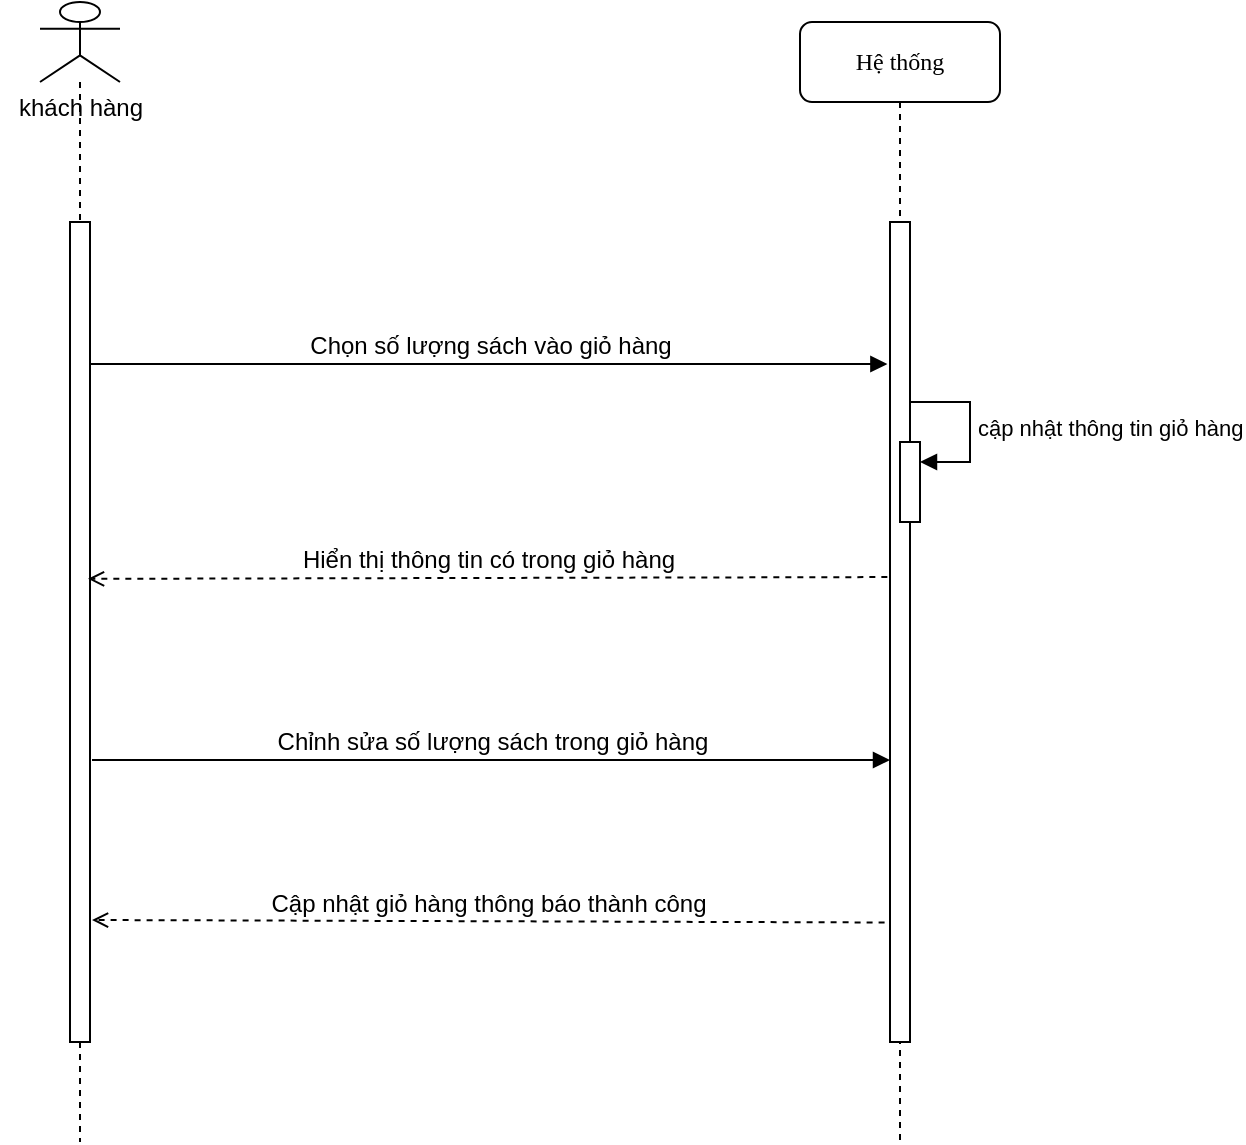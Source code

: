 <mxfile version="27.0.6">
  <diagram name="Page-1" id="13e1069c-82ec-6db2-03f1-153e76fe0fe0">
    <mxGraphModel dx="575" dy="465" grid="1" gridSize="10" guides="1" tooltips="1" connect="1" arrows="1" fold="1" page="1" pageScale="1" pageWidth="1100" pageHeight="850" background="none" math="0" shadow="0">
      <root>
        <mxCell id="0" />
        <mxCell id="1" parent="0" />
        <mxCell id="7baba1c4bc27f4b0-2" value="Hệ thống" style="shape=umlLifeline;perimeter=lifelinePerimeter;whiteSpace=wrap;html=1;container=1;collapsible=0;recursiveResize=0;outlineConnect=0;rounded=1;shadow=0;comic=0;labelBackgroundColor=none;strokeWidth=1;fontFamily=Verdana;fontSize=12;align=center;" parent="1" vertex="1">
          <mxGeometry x="500" y="70" width="100" height="560" as="geometry" />
        </mxCell>
        <mxCell id="7baba1c4bc27f4b0-10" value="" style="html=1;points=[];perimeter=orthogonalPerimeter;rounded=0;shadow=0;comic=0;labelBackgroundColor=none;strokeWidth=1;fontFamily=Verdana;fontSize=12;align=center;" parent="7baba1c4bc27f4b0-2" vertex="1">
          <mxGeometry x="45" y="100" width="10" height="410" as="geometry" />
        </mxCell>
        <mxCell id="lqjwcqLwx37cTrK1-NNi-1" value="" style="html=1;points=[[0,0,0,0,5],[0,1,0,0,-5],[1,0,0,0,5],[1,1,0,0,-5]];perimeter=orthogonalPerimeter;outlineConnect=0;targetShapes=umlLifeline;portConstraint=eastwest;newEdgeStyle={&quot;curved&quot;:0,&quot;rounded&quot;:0};" vertex="1" parent="7baba1c4bc27f4b0-2">
          <mxGeometry x="50" y="210" width="10" height="40" as="geometry" />
        </mxCell>
        <mxCell id="lqjwcqLwx37cTrK1-NNi-2" value="cập nhật thông tin giỏ hàng" style="html=1;align=left;spacingLeft=2;endArrow=block;rounded=0;edgeStyle=orthogonalEdgeStyle;curved=0;rounded=0;" edge="1" target="lqjwcqLwx37cTrK1-NNi-1" parent="7baba1c4bc27f4b0-2">
          <mxGeometry relative="1" as="geometry">
            <mxPoint x="55" y="190" as="sourcePoint" />
            <Array as="points">
              <mxPoint x="85" y="220" />
            </Array>
          </mxGeometry>
        </mxCell>
        <mxCell id="7baba1c4bc27f4b0-11" value="&lt;font face=&quot;Helvetica&quot;&gt;Chọn số lượng sách vào giỏ hàng&lt;/font&gt;" style="html=1;verticalAlign=bottom;endArrow=block;labelBackgroundColor=none;fontFamily=Verdana;fontSize=12;edgeStyle=elbowEdgeStyle;elbow=vertical;entryX=0.437;entryY=0.305;entryDx=0;entryDy=0;entryPerimeter=0;" parent="1" source="GGcS_LivE_EJH9nV6EPm-6" target="7baba1c4bc27f4b0-2" edge="1">
          <mxGeometry relative="1" as="geometry">
            <mxPoint x="175" y="240" as="sourcePoint" />
            <mxPoint x="420" y="240" as="targetPoint" />
          </mxGeometry>
        </mxCell>
        <mxCell id="GGcS_LivE_EJH9nV6EPm-4" value="" style="shape=umlLifeline;perimeter=lifelinePerimeter;whiteSpace=wrap;html=1;container=1;dropTarget=0;collapsible=0;recursiveResize=0;outlineConnect=0;portConstraint=eastwest;newEdgeStyle={&quot;curved&quot;:0,&quot;rounded&quot;:0};participant=umlActor;" parent="1" vertex="1">
          <mxGeometry x="120" y="60" width="40" height="570" as="geometry" />
        </mxCell>
        <mxCell id="GGcS_LivE_EJH9nV6EPm-6" value="" style="html=1;points=[[0,0,0,0,5],[0,1,0,0,-5],[1,0,0,0,5],[1,1,0,0,-5]];perimeter=orthogonalPerimeter;outlineConnect=0;targetShapes=umlLifeline;portConstraint=eastwest;newEdgeStyle={&quot;curved&quot;:0,&quot;rounded&quot;:0};" parent="GGcS_LivE_EJH9nV6EPm-4" vertex="1">
          <mxGeometry x="15" y="110" width="10" height="410" as="geometry" />
        </mxCell>
        <mxCell id="GGcS_LivE_EJH9nV6EPm-17" value="&lt;span style=&quot;font-weight: normal;&quot;&gt;khách hàng&lt;/span&gt;" style="text;align=center;fontStyle=1;verticalAlign=middle;spacingLeft=3;spacingRight=3;strokeColor=none;rotatable=0;points=[[0,0.5],[1,0.5]];portConstraint=eastwest;html=1;" parent="1" vertex="1">
          <mxGeometry x="100" y="100" width="80" height="26" as="geometry" />
        </mxCell>
        <mxCell id="GGcS_LivE_EJH9nV6EPm-19" value="&lt;font face=&quot;Helvetica&quot; style=&quot;font-size: 12px;&quot;&gt;Hiển thị thông tin có trong giỏ hàng&lt;/font&gt;" style="html=1;verticalAlign=bottom;labelBackgroundColor=none;endArrow=open;endFill=0;dashed=1;rounded=0;entryX=0.575;entryY=0.506;entryDx=0;entryDy=0;entryPerimeter=0;fontStyle=0;exitX=-0.133;exitY=0.433;exitDx=0;exitDy=0;exitPerimeter=0;" parent="1" source="7baba1c4bc27f4b0-10" edge="1">
          <mxGeometry width="160" relative="1" as="geometry">
            <mxPoint x="520" y="348" as="sourcePoint" />
            <mxPoint x="144" y="348.42" as="targetPoint" />
            <Array as="points" />
          </mxGeometry>
        </mxCell>
        <mxCell id="GGcS_LivE_EJH9nV6EPm-20" value="&lt;font face=&quot;Helvetica&quot;&gt;Chỉnh sửa số lượng sách trong giỏ hàng&lt;/font&gt;" style="html=1;verticalAlign=bottom;endArrow=block;labelBackgroundColor=none;fontFamily=Verdana;fontSize=12;edgeStyle=elbowEdgeStyle;elbow=vertical;entryX=0.437;entryY=0.305;entryDx=0;entryDy=0;entryPerimeter=0;" parent="1" edge="1">
          <mxGeometry relative="1" as="geometry">
            <mxPoint x="146" y="439" as="sourcePoint" />
            <mxPoint x="545" y="439" as="targetPoint" />
          </mxGeometry>
        </mxCell>
        <mxCell id="GGcS_LivE_EJH9nV6EPm-21" value="&lt;span style=&quot;font-size: 12px;&quot;&gt;Cập nhật giỏ hàng thông báo thành công&lt;/span&gt;" style="html=1;verticalAlign=bottom;labelBackgroundColor=none;endArrow=open;endFill=0;dashed=1;rounded=0;entryX=0.575;entryY=0.506;entryDx=0;entryDy=0;entryPerimeter=0;fontStyle=0;exitX=0.423;exitY=0.804;exitDx=0;exitDy=0;exitPerimeter=0;" parent="1" source="7baba1c4bc27f4b0-2" edge="1">
          <mxGeometry width="160" relative="1" as="geometry">
            <mxPoint x="510" y="530" as="sourcePoint" />
            <mxPoint x="146" y="519" as="targetPoint" />
            <Array as="points" />
          </mxGeometry>
        </mxCell>
      </root>
    </mxGraphModel>
  </diagram>
</mxfile>
